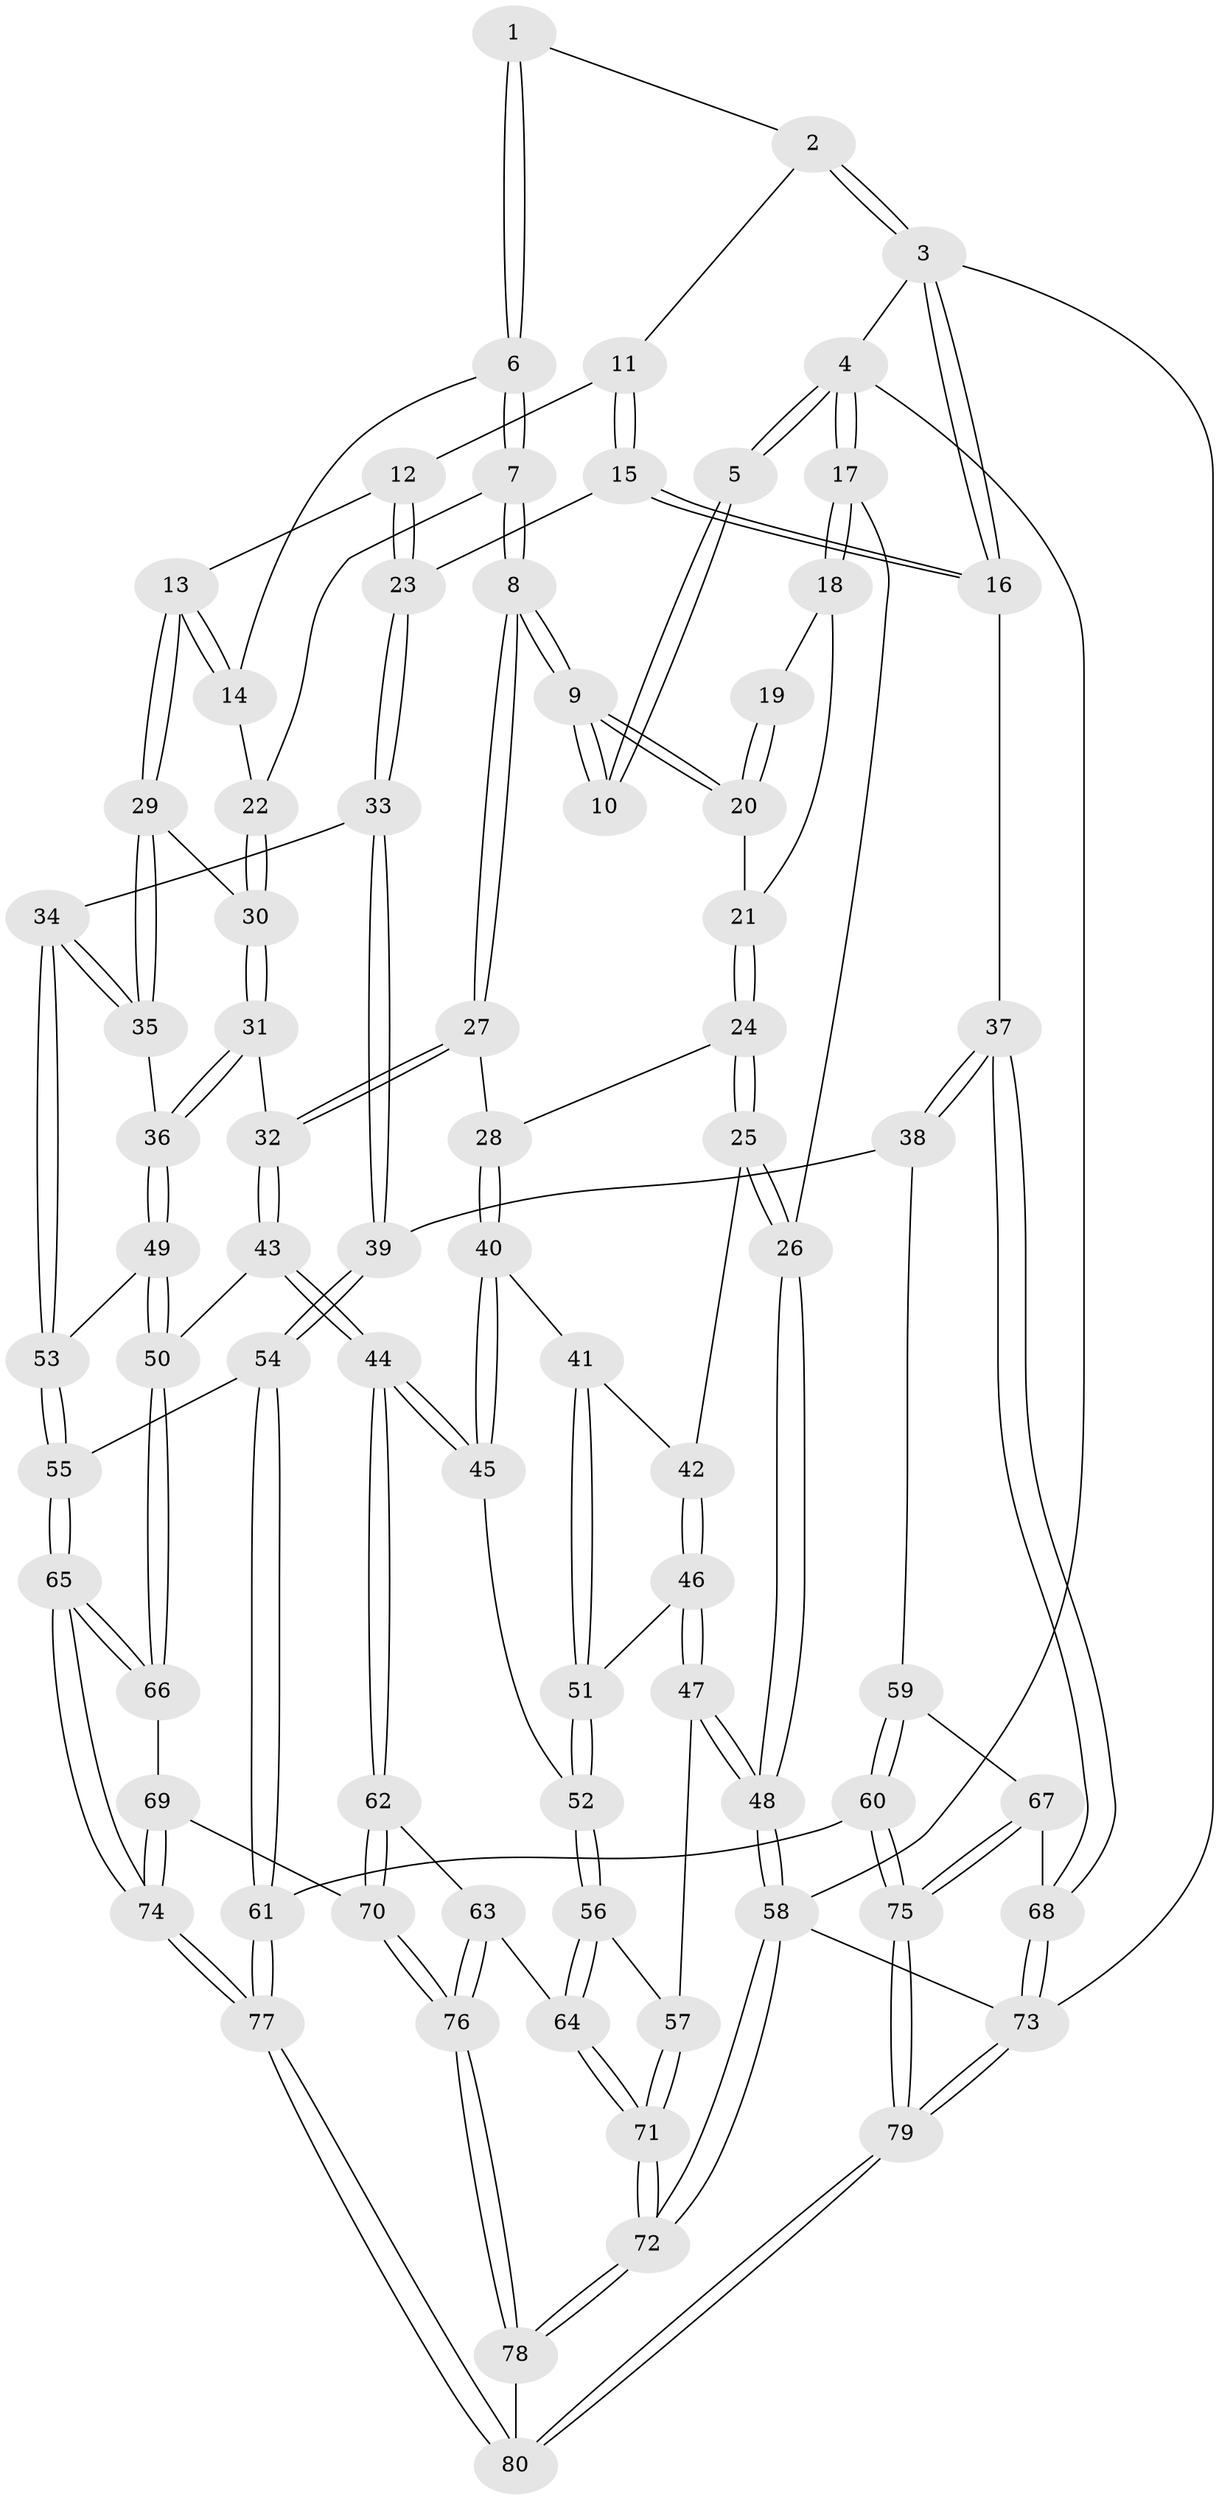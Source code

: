 // coarse degree distribution, {4: 0.5, 10: 0.03125, 2: 0.03125, 7: 0.0625, 3: 0.21875, 6: 0.0625, 5: 0.09375}
// Generated by graph-tools (version 1.1) at 2025/21/03/04/25 18:21:24]
// undirected, 80 vertices, 197 edges
graph export_dot {
graph [start="1"]
  node [color=gray90,style=filled];
  1 [pos="+0.38466985937678433+0"];
  2 [pos="+0.432241692066777+0"];
  3 [pos="+1+0"];
  4 [pos="+0+0"];
  5 [pos="+0.3737807371436378+0"];
  6 [pos="+0.3717884220065878+0.2748811109311884"];
  7 [pos="+0.36295095865923394+0.32030317918533135"];
  8 [pos="+0.24726671419131133+0.38129611061039415"];
  9 [pos="+0.22604877284988453+0.32130217556300045"];
  10 [pos="+0.26874115337555665+0.07311909862387267"];
  11 [pos="+0.45483340811713024+0"];
  12 [pos="+0.5443292740947921+0.16184558668810298"];
  13 [pos="+0.5148486273041454+0.274207553753502"];
  14 [pos="+0.43899245748665744+0.2962293111507068"];
  15 [pos="+1+0.1843996267000424"];
  16 [pos="+1+0.12166667423008456"];
  17 [pos="+0+0.08057526389176002"];
  18 [pos="+0+0.15096005403236995"];
  19 [pos="+0.20490848432827422+0.09365879381635518"];
  20 [pos="+0.09474014407672016+0.2951154999905644"];
  21 [pos="+0.08437857617340365+0.2942155258304089"];
  22 [pos="+0.37612754575714746+0.32266038948025855"];
  23 [pos="+0.7958961420265677+0.28503161334226035"];
  24 [pos="+0+0.4571590151514871"];
  25 [pos="+0+0.4603286550512021"];
  26 [pos="+0+0.45571676053073074"];
  27 [pos="+0.24671205150192582+0.42560632602453413"];
  28 [pos="+0.1655408124886831+0.4867261381961559"];
  29 [pos="+0.5143119139066297+0.29789510819284154"];
  30 [pos="+0.44685886563444427+0.3886315053866951"];
  31 [pos="+0.4158080622436039+0.49203966999186083"];
  32 [pos="+0.3888080008629069+0.501288522815138"];
  33 [pos="+0.6845153007659787+0.5149775370792805"];
  34 [pos="+0.6684820861965186+0.5133501707121839"];
  35 [pos="+0.6579870002365618+0.5116039106301239"];
  36 [pos="+0.5839211569118433+0.523868457753872"];
  37 [pos="+1+0.6054606705705371"];
  38 [pos="+0.7749277174895078+0.6139964448911764"];
  39 [pos="+0.7500812571882773+0.6051500949180538"];
  40 [pos="+0.17192246276457046+0.5789902954247557"];
  41 [pos="+0.16237026881052288+0.5904796284931808"];
  42 [pos="+0.03642735241239193+0.5993315887670857"];
  43 [pos="+0.35501286555627676+0.6886057681307981"];
  44 [pos="+0.3220164386574515+0.7014916208425643"];
  45 [pos="+0.29578826688671933+0.6913766239604202"];
  46 [pos="+0.05474814260625011+0.6581119995677069"];
  47 [pos="+0.018555400826311602+0.7419060602622961"];
  48 [pos="+0+0.7684972269245601"];
  49 [pos="+0.4721918756469839+0.7052590502336903"];
  50 [pos="+0.3936183370916611+0.7068285199676849"];
  51 [pos="+0.15834762503411295+0.5961036575379539"];
  52 [pos="+0.13506805620453433+0.7349796346207996"];
  53 [pos="+0.5228394043595254+0.7354691019988066"];
  54 [pos="+0.6182073760651822+0.8064484065439358"];
  55 [pos="+0.6114805189500866+0.8087773748487193"];
  56 [pos="+0.09985917783182588+0.768914289096423"];
  57 [pos="+0.06311335457870956+0.761085945288782"];
  58 [pos="+0+1"];
  59 [pos="+0.8070016878356359+0.7386358276933657"];
  60 [pos="+0.8130877476247463+0.914054531196957"];
  61 [pos="+0.73100947129377+0.878086180679338"];
  62 [pos="+0.3058473353786246+0.7427385815719093"];
  63 [pos="+0.19904503483576483+0.8527238039011128"];
  64 [pos="+0.1705020925907041+0.8574889503297136"];
  65 [pos="+0.6027942322276246+0.820824674890718"];
  66 [pos="+0.4252106133663688+0.8212548162475174"];
  67 [pos="+0.957144493926012+0.8244434653104659"];
  68 [pos="+1+0.7135416666305793"];
  69 [pos="+0.42004911643900955+0.8531414147447383"];
  70 [pos="+0.3524260034485167+0.9214213375425699"];
  71 [pos="+0+1"];
  72 [pos="+0+1"];
  73 [pos="+1+1"];
  74 [pos="+0.5553562089613885+0.9200721924664338"];
  75 [pos="+0.830608244709022+0.9334613810115504"];
  76 [pos="+0.3432435601636854+0.9475111839609786"];
  77 [pos="+0.5270234344257424+1"];
  78 [pos="+0.3866249619924217+1"];
  79 [pos="+0.8790626858971711+1"];
  80 [pos="+0.5061227955015281+1"];
  1 -- 2;
  1 -- 6;
  1 -- 6;
  2 -- 3;
  2 -- 3;
  2 -- 11;
  3 -- 4;
  3 -- 16;
  3 -- 16;
  3 -- 73;
  4 -- 5;
  4 -- 5;
  4 -- 17;
  4 -- 17;
  4 -- 58;
  5 -- 10;
  5 -- 10;
  6 -- 7;
  6 -- 7;
  6 -- 14;
  7 -- 8;
  7 -- 8;
  7 -- 22;
  8 -- 9;
  8 -- 9;
  8 -- 27;
  8 -- 27;
  9 -- 10;
  9 -- 10;
  9 -- 20;
  9 -- 20;
  11 -- 12;
  11 -- 15;
  11 -- 15;
  12 -- 13;
  12 -- 23;
  12 -- 23;
  13 -- 14;
  13 -- 14;
  13 -- 29;
  13 -- 29;
  14 -- 22;
  15 -- 16;
  15 -- 16;
  15 -- 23;
  16 -- 37;
  17 -- 18;
  17 -- 18;
  17 -- 26;
  18 -- 19;
  18 -- 21;
  19 -- 20;
  19 -- 20;
  20 -- 21;
  21 -- 24;
  21 -- 24;
  22 -- 30;
  22 -- 30;
  23 -- 33;
  23 -- 33;
  24 -- 25;
  24 -- 25;
  24 -- 28;
  25 -- 26;
  25 -- 26;
  25 -- 42;
  26 -- 48;
  26 -- 48;
  27 -- 28;
  27 -- 32;
  27 -- 32;
  28 -- 40;
  28 -- 40;
  29 -- 30;
  29 -- 35;
  29 -- 35;
  30 -- 31;
  30 -- 31;
  31 -- 32;
  31 -- 36;
  31 -- 36;
  32 -- 43;
  32 -- 43;
  33 -- 34;
  33 -- 39;
  33 -- 39;
  34 -- 35;
  34 -- 35;
  34 -- 53;
  34 -- 53;
  35 -- 36;
  36 -- 49;
  36 -- 49;
  37 -- 38;
  37 -- 38;
  37 -- 68;
  37 -- 68;
  38 -- 39;
  38 -- 59;
  39 -- 54;
  39 -- 54;
  40 -- 41;
  40 -- 45;
  40 -- 45;
  41 -- 42;
  41 -- 51;
  41 -- 51;
  42 -- 46;
  42 -- 46;
  43 -- 44;
  43 -- 44;
  43 -- 50;
  44 -- 45;
  44 -- 45;
  44 -- 62;
  44 -- 62;
  45 -- 52;
  46 -- 47;
  46 -- 47;
  46 -- 51;
  47 -- 48;
  47 -- 48;
  47 -- 57;
  48 -- 58;
  48 -- 58;
  49 -- 50;
  49 -- 50;
  49 -- 53;
  50 -- 66;
  50 -- 66;
  51 -- 52;
  51 -- 52;
  52 -- 56;
  52 -- 56;
  53 -- 55;
  53 -- 55;
  54 -- 55;
  54 -- 61;
  54 -- 61;
  55 -- 65;
  55 -- 65;
  56 -- 57;
  56 -- 64;
  56 -- 64;
  57 -- 71;
  57 -- 71;
  58 -- 72;
  58 -- 72;
  58 -- 73;
  59 -- 60;
  59 -- 60;
  59 -- 67;
  60 -- 61;
  60 -- 75;
  60 -- 75;
  61 -- 77;
  61 -- 77;
  62 -- 63;
  62 -- 70;
  62 -- 70;
  63 -- 64;
  63 -- 76;
  63 -- 76;
  64 -- 71;
  64 -- 71;
  65 -- 66;
  65 -- 66;
  65 -- 74;
  65 -- 74;
  66 -- 69;
  67 -- 68;
  67 -- 75;
  67 -- 75;
  68 -- 73;
  68 -- 73;
  69 -- 70;
  69 -- 74;
  69 -- 74;
  70 -- 76;
  70 -- 76;
  71 -- 72;
  71 -- 72;
  72 -- 78;
  72 -- 78;
  73 -- 79;
  73 -- 79;
  74 -- 77;
  74 -- 77;
  75 -- 79;
  75 -- 79;
  76 -- 78;
  76 -- 78;
  77 -- 80;
  77 -- 80;
  78 -- 80;
  79 -- 80;
  79 -- 80;
}
